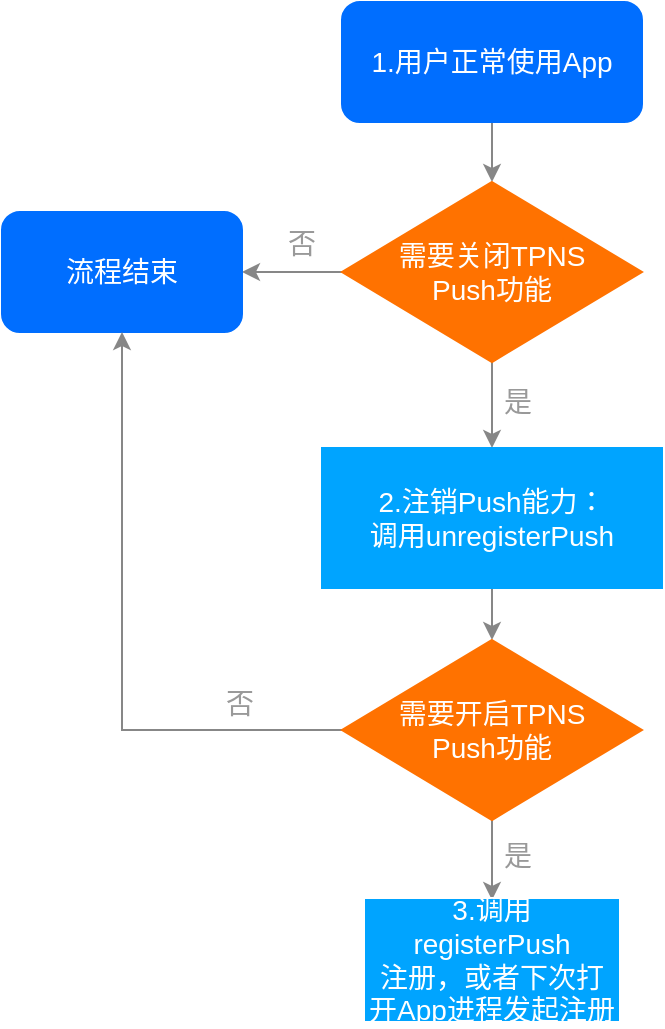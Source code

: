 <mxfile version="13.10.5" type="github">
  <diagram id="-N9uZjTop2ZxeEDGDAec" name="Page-1">
    <mxGraphModel dx="1426" dy="716" grid="0" gridSize="10" guides="1" tooltips="1" connect="1" arrows="1" fold="1" page="1" pageScale="1" pageWidth="850" pageHeight="1100" math="0" shadow="0">
      <root>
        <mxCell id="0" />
        <mxCell id="1" parent="0" />
        <mxCell id="kBhCcg9MoYXs7qZU1-Vr-185" style="edgeStyle=orthogonalEdgeStyle;rounded=0;orthogonalLoop=1;jettySize=auto;html=1;entryX=0.5;entryY=0;entryDx=0;entryDy=0;fontSize=14;strokeColor=#878787;" edge="1" parent="1" source="6" target="11">
          <mxGeometry relative="1" as="geometry" />
        </mxCell>
        <mxCell id="6" value="&lt;font face=&quot;helvetica&quot; style=&quot;font-size: 14px;&quot;&gt;1.用户正常使用App&lt;/font&gt;" style="rounded=1;whiteSpace=wrap;html=1;fillColor=#006EFF;strokeColor=#006EFF;fontSize=14;fontColor=#FFFFFF;" parent="1" vertex="1">
          <mxGeometry x="334" y="34" width="150" height="60" as="geometry" />
        </mxCell>
        <mxCell id="10" value="是" style="text;html=1;strokeColor=none;fillColor=none;align=center;verticalAlign=middle;whiteSpace=wrap;rounded=0;fontSize=14;fontColor=#999999;" parent="1" vertex="1">
          <mxGeometry x="410" y="222" width="24" height="24" as="geometry" />
        </mxCell>
        <mxCell id="156" style="edgeStyle=orthogonalEdgeStyle;rounded=0;orthogonalLoop=1;jettySize=auto;html=1;exitX=0;exitY=0.5;exitDx=0;exitDy=0;entryX=1;entryY=0.5;entryDx=0;entryDy=0;fontSize=14;strokeColor=#878787;" parent="1" source="11" target="155" edge="1">
          <mxGeometry relative="1" as="geometry" />
        </mxCell>
        <mxCell id="177" style="edgeStyle=orthogonalEdgeStyle;rounded=0;orthogonalLoop=1;jettySize=auto;html=1;exitX=0.5;exitY=1;exitDx=0;exitDy=0;entryX=0.5;entryY=0;entryDx=0;entryDy=0;fontSize=14;strokeColor=#878787;" parent="1" source="11" target="173" edge="1">
          <mxGeometry relative="1" as="geometry" />
        </mxCell>
        <mxCell id="11" value="需要关闭TPNS&lt;br&gt;Push功能" style="rhombus;whiteSpace=wrap;html=1;fillColor=#FF7200;strokeColor=#FF7200;fontSize=14;fontColor=#FFFFFF;" parent="1" vertex="1">
          <mxGeometry x="334" y="124" width="150" height="90" as="geometry" />
        </mxCell>
        <mxCell id="155" value="&lt;font face=&quot;helvetica&quot; style=&quot;font-size: 14px;&quot;&gt;流程结束&lt;br style=&quot;font-size: 14px;&quot;&gt;&lt;/font&gt;" style="rounded=1;whiteSpace=wrap;html=1;fillColor=#006EFF;strokeColor=#006EFF;fontSize=14;fontColor=#FFFFFF;" parent="1" vertex="1">
          <mxGeometry x="164" y="139" width="120" height="60" as="geometry" />
        </mxCell>
        <mxCell id="157" value="否" style="text;html=1;strokeColor=none;fillColor=none;align=center;verticalAlign=middle;whiteSpace=wrap;rounded=0;fontSize=14;fontColor=#999999;" parent="1" vertex="1">
          <mxGeometry x="302" y="143" width="24" height="24" as="geometry" />
        </mxCell>
        <mxCell id="183" style="edgeStyle=orthogonalEdgeStyle;rounded=0;orthogonalLoop=1;jettySize=auto;html=1;exitX=0.5;exitY=1;exitDx=0;exitDy=0;entryX=0.5;entryY=0;entryDx=0;entryDy=0;fontSize=14;strokeColor=#878787;" parent="1" source="173" target="179" edge="1">
          <mxGeometry relative="1" as="geometry" />
        </mxCell>
        <mxCell id="173" value="&lt;font face=&quot;helvetica&quot; style=&quot;font-size: 14px&quot;&gt;&lt;font style=&quot;font-size: 14px&quot;&gt;2.注销Push能力：&lt;br&gt;调用unregisterPush&lt;/font&gt;&lt;br style=&quot;font-size: 14px&quot;&gt;&lt;/font&gt;" style="rounded=0;whiteSpace=wrap;html=1;fillColor=#00A4FF;strokeColor=#00A4FF;fontSize=14;fontColor=#FFFFFF;" parent="1" vertex="1">
          <mxGeometry x="324" y="257" width="170" height="70" as="geometry" />
        </mxCell>
        <mxCell id="180" style="edgeStyle=orthogonalEdgeStyle;rounded=0;orthogonalLoop=1;jettySize=auto;html=1;exitX=0;exitY=0.5;exitDx=0;exitDy=0;entryX=0.5;entryY=1;entryDx=0;entryDy=0;fontSize=14;strokeColor=#878787;" parent="1" source="179" target="155" edge="1">
          <mxGeometry relative="1" as="geometry" />
        </mxCell>
        <mxCell id="184" style="edgeStyle=orthogonalEdgeStyle;rounded=0;orthogonalLoop=1;jettySize=auto;html=1;exitX=0.5;exitY=1;exitDx=0;exitDy=0;entryX=0.5;entryY=0;entryDx=0;entryDy=0;fontSize=14;strokeColor=#878787;" parent="1" source="179" target="182" edge="1">
          <mxGeometry relative="1" as="geometry" />
        </mxCell>
        <mxCell id="179" value="需要开启TPNS&lt;br&gt;Push功能" style="rhombus;whiteSpace=wrap;html=1;fillColor=#FF7200;strokeColor=#FF7200;fontSize=14;fontColor=#FFFFFF;" parent="1" vertex="1">
          <mxGeometry x="334" y="353" width="150" height="90" as="geometry" />
        </mxCell>
        <mxCell id="181" value="否" style="text;html=1;strokeColor=none;fillColor=none;align=center;verticalAlign=middle;whiteSpace=wrap;rounded=0;fontSize=14;fontColor=#999999;" parent="1" vertex="1">
          <mxGeometry x="271" y="373" width="24" height="24" as="geometry" />
        </mxCell>
        <mxCell id="182" value="&lt;font style=&quot;font-size: 14px;&quot;&gt;3.&lt;/font&gt;&lt;span style=&quot;font-family: helvetica; font-size: 14px;&quot;&gt;&lt;font style=&quot;font-size: 14px;&quot;&gt;调用&lt;br style=&quot;font-size: 14px;&quot;&gt;registerPush&lt;br style=&quot;font-size: 14px;&quot;&gt;注册，或者下次打开App进程发起注册&lt;/font&gt;&lt;br style=&quot;font-size: 14px;&quot;&gt;&lt;/span&gt;" style="rounded=0;whiteSpace=wrap;html=1;fillColor=#00A4FF;strokeColor=#00A4FF;fontSize=14;fontColor=#FFFFFF;" parent="1" vertex="1">
          <mxGeometry x="346" y="483" width="126" height="60" as="geometry" />
        </mxCell>
        <mxCell id="185" value="是" style="text;html=1;strokeColor=none;fillColor=none;align=center;verticalAlign=middle;whiteSpace=wrap;rounded=0;fontSize=14;fontColor=#999999;" parent="1" vertex="1">
          <mxGeometry x="410" y="449" width="24" height="24" as="geometry" />
        </mxCell>
      </root>
    </mxGraphModel>
  </diagram>
</mxfile>
